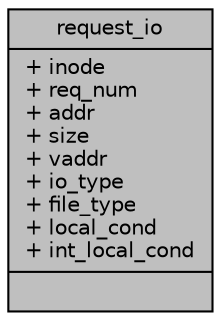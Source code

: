 digraph "request_io"
{
  edge [fontname="Helvetica",fontsize="10",labelfontname="Helvetica",labelfontsize="10"];
  node [fontname="Helvetica",fontsize="10",shape=record];
  Node1 [label="{request_io\n|+ inode\l+ req_num\l+ addr\l+ size\l+ vaddr\l+ io_type\l+ file_type\l+ local_cond\l+ int_local_cond\l|}",height=0.2,width=0.4,color="black", fillcolor="grey75", style="filled" fontcolor="black"];
}

